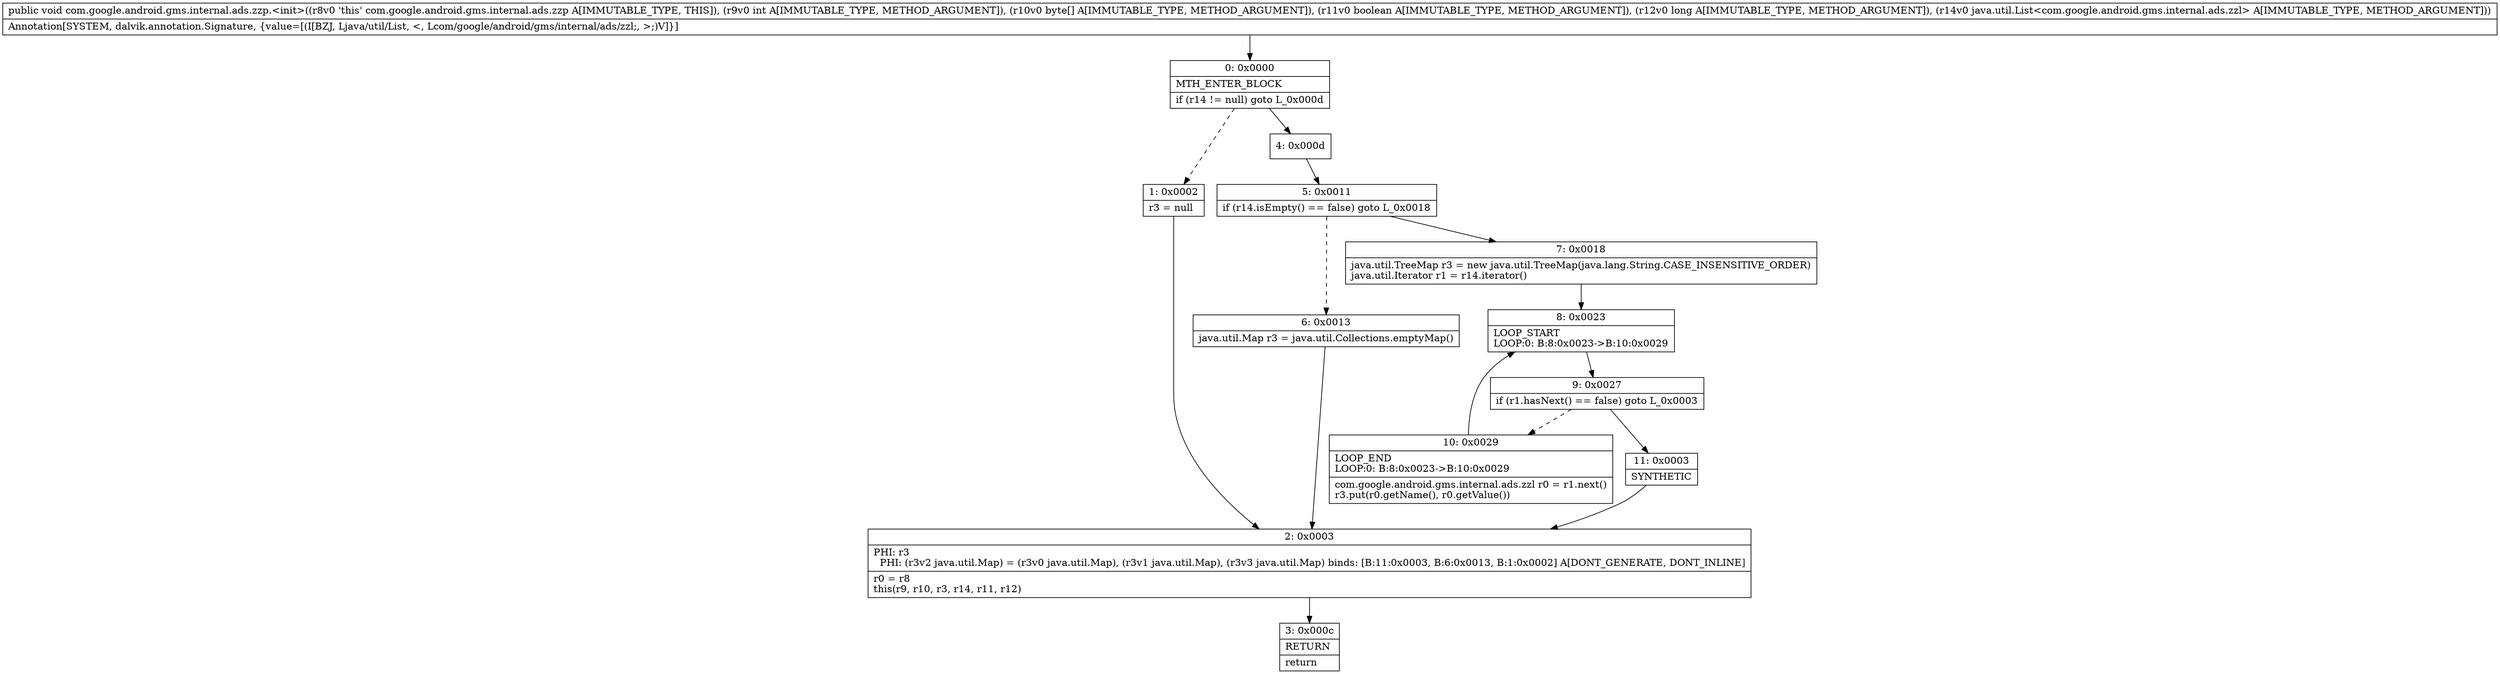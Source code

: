 digraph "CFG forcom.google.android.gms.internal.ads.zzp.\<init\>(I[BZJLjava\/util\/List;)V" {
Node_0 [shape=record,label="{0\:\ 0x0000|MTH_ENTER_BLOCK\l|if (r14 != null) goto L_0x000d\l}"];
Node_1 [shape=record,label="{1\:\ 0x0002|r3 = null\l}"];
Node_2 [shape=record,label="{2\:\ 0x0003|PHI: r3 \l  PHI: (r3v2 java.util.Map) = (r3v0 java.util.Map), (r3v1 java.util.Map), (r3v3 java.util.Map) binds: [B:11:0x0003, B:6:0x0013, B:1:0x0002] A[DONT_GENERATE, DONT_INLINE]\l|r0 = r8\lthis(r9, r10, r3, r14, r11, r12)\l}"];
Node_3 [shape=record,label="{3\:\ 0x000c|RETURN\l|return\l}"];
Node_4 [shape=record,label="{4\:\ 0x000d}"];
Node_5 [shape=record,label="{5\:\ 0x0011|if (r14.isEmpty() == false) goto L_0x0018\l}"];
Node_6 [shape=record,label="{6\:\ 0x0013|java.util.Map r3 = java.util.Collections.emptyMap()\l}"];
Node_7 [shape=record,label="{7\:\ 0x0018|java.util.TreeMap r3 = new java.util.TreeMap(java.lang.String.CASE_INSENSITIVE_ORDER)\ljava.util.Iterator r1 = r14.iterator()\l}"];
Node_8 [shape=record,label="{8\:\ 0x0023|LOOP_START\lLOOP:0: B:8:0x0023\-\>B:10:0x0029\l}"];
Node_9 [shape=record,label="{9\:\ 0x0027|if (r1.hasNext() == false) goto L_0x0003\l}"];
Node_10 [shape=record,label="{10\:\ 0x0029|LOOP_END\lLOOP:0: B:8:0x0023\-\>B:10:0x0029\l|com.google.android.gms.internal.ads.zzl r0 = r1.next()\lr3.put(r0.getName(), r0.getValue())\l}"];
Node_11 [shape=record,label="{11\:\ 0x0003|SYNTHETIC\l}"];
MethodNode[shape=record,label="{public void com.google.android.gms.internal.ads.zzp.\<init\>((r8v0 'this' com.google.android.gms.internal.ads.zzp A[IMMUTABLE_TYPE, THIS]), (r9v0 int A[IMMUTABLE_TYPE, METHOD_ARGUMENT]), (r10v0 byte[] A[IMMUTABLE_TYPE, METHOD_ARGUMENT]), (r11v0 boolean A[IMMUTABLE_TYPE, METHOD_ARGUMENT]), (r12v0 long A[IMMUTABLE_TYPE, METHOD_ARGUMENT]), (r14v0 java.util.List\<com.google.android.gms.internal.ads.zzl\> A[IMMUTABLE_TYPE, METHOD_ARGUMENT]))  | Annotation[SYSTEM, dalvik.annotation.Signature, \{value=[(I[BZJ, Ljava\/util\/List, \<, Lcom\/google\/android\/gms\/internal\/ads\/zzl;, \>;)V]\}]\l}"];
MethodNode -> Node_0;
Node_0 -> Node_1[style=dashed];
Node_0 -> Node_4;
Node_1 -> Node_2;
Node_2 -> Node_3;
Node_4 -> Node_5;
Node_5 -> Node_6[style=dashed];
Node_5 -> Node_7;
Node_6 -> Node_2;
Node_7 -> Node_8;
Node_8 -> Node_9;
Node_9 -> Node_10[style=dashed];
Node_9 -> Node_11;
Node_10 -> Node_8;
Node_11 -> Node_2;
}

